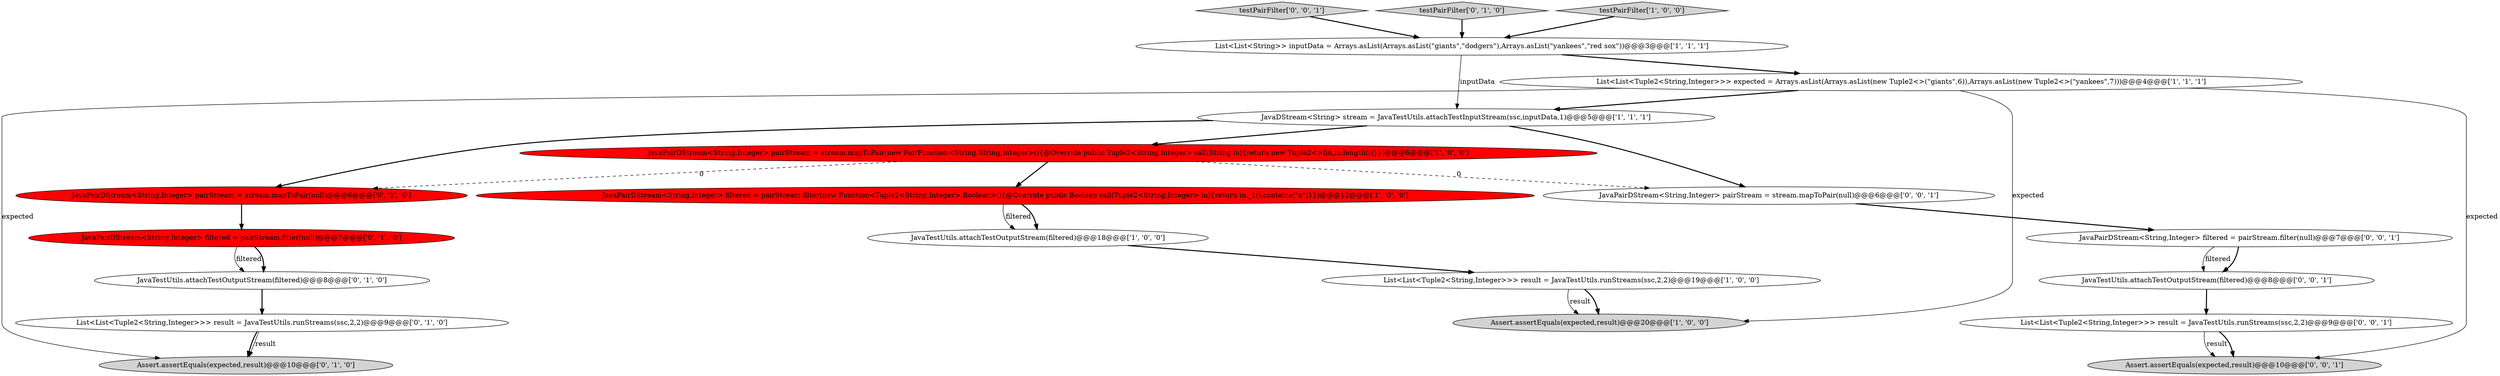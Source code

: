 digraph {
4 [style = filled, label = "List<List<String>> inputData = Arrays.asList(Arrays.asList(\"giants\",\"dodgers\"),Arrays.asList(\"yankees\",\"red sox\"))@@@3@@@['1', '1', '1']", fillcolor = white, shape = ellipse image = "AAA0AAABBB1BBB"];
12 [style = filled, label = "JavaPairDStream<String,Integer> pairStream = stream.mapToPair(null)@@@6@@@['0', '1', '0']", fillcolor = red, shape = ellipse image = "AAA1AAABBB2BBB"];
11 [style = filled, label = "Assert.assertEquals(expected,result)@@@10@@@['0', '1', '0']", fillcolor = lightgray, shape = ellipse image = "AAA0AAABBB2BBB"];
10 [style = filled, label = "List<List<Tuple2<String,Integer>>> result = JavaTestUtils.runStreams(ssc,2,2)@@@9@@@['0', '1', '0']", fillcolor = white, shape = ellipse image = "AAA0AAABBB2BBB"];
17 [style = filled, label = "JavaPairDStream<String,Integer> filtered = pairStream.filter(null)@@@7@@@['0', '0', '1']", fillcolor = white, shape = ellipse image = "AAA0AAABBB3BBB"];
13 [style = filled, label = "JavaTestUtils.attachTestOutputStream(filtered)@@@8@@@['0', '1', '0']", fillcolor = white, shape = ellipse image = "AAA0AAABBB2BBB"];
16 [style = filled, label = "testPairFilter['0', '0', '1']", fillcolor = lightgray, shape = diamond image = "AAA0AAABBB3BBB"];
9 [style = filled, label = "testPairFilter['0', '1', '0']", fillcolor = lightgray, shape = diamond image = "AAA0AAABBB2BBB"];
0 [style = filled, label = "JavaTestUtils.attachTestOutputStream(filtered)@@@18@@@['1', '0', '0']", fillcolor = white, shape = ellipse image = "AAA0AAABBB1BBB"];
8 [style = filled, label = "testPairFilter['1', '0', '0']", fillcolor = lightgray, shape = diamond image = "AAA0AAABBB1BBB"];
5 [style = filled, label = "Assert.assertEquals(expected,result)@@@20@@@['1', '0', '0']", fillcolor = lightgray, shape = ellipse image = "AAA0AAABBB1BBB"];
19 [style = filled, label = "JavaTestUtils.attachTestOutputStream(filtered)@@@8@@@['0', '0', '1']", fillcolor = white, shape = ellipse image = "AAA0AAABBB3BBB"];
15 [style = filled, label = "List<List<Tuple2<String,Integer>>> result = JavaTestUtils.runStreams(ssc,2,2)@@@9@@@['0', '0', '1']", fillcolor = white, shape = ellipse image = "AAA0AAABBB3BBB"];
7 [style = filled, label = "List<List<Tuple2<String,Integer>>> expected = Arrays.asList(Arrays.asList(new Tuple2<>(\"giants\",6)),Arrays.asList(new Tuple2<>(\"yankees\",7)))@@@4@@@['1', '1', '1']", fillcolor = white, shape = ellipse image = "AAA0AAABBB1BBB"];
2 [style = filled, label = "JavaDStream<String> stream = JavaTestUtils.attachTestInputStream(ssc,inputData,1)@@@5@@@['1', '1', '1']", fillcolor = white, shape = ellipse image = "AAA0AAABBB1BBB"];
18 [style = filled, label = "JavaPairDStream<String,Integer> pairStream = stream.mapToPair(null)@@@6@@@['0', '0', '1']", fillcolor = white, shape = ellipse image = "AAA0AAABBB3BBB"];
20 [style = filled, label = "Assert.assertEquals(expected,result)@@@10@@@['0', '0', '1']", fillcolor = lightgray, shape = ellipse image = "AAA0AAABBB3BBB"];
6 [style = filled, label = "JavaPairDStream<String,Integer> pairStream = stream.mapToPair(new PairFunction<String,String,Integer>(){@Override public Tuple2<String,Integer> call(String in){return new Tuple2<>(in,in.length())}})@@@6@@@['1', '0', '0']", fillcolor = red, shape = ellipse image = "AAA1AAABBB1BBB"];
1 [style = filled, label = "List<List<Tuple2<String,Integer>>> result = JavaTestUtils.runStreams(ssc,2,2)@@@19@@@['1', '0', '0']", fillcolor = white, shape = ellipse image = "AAA0AAABBB1BBB"];
3 [style = filled, label = "JavaPairDStream<String,Integer> filtered = pairStream.filter(new Function<Tuple2<String,Integer>,Boolean>(){@Override public Boolean call(Tuple2<String,Integer> in){return in._1().contains(\"a\")}})@@@12@@@['1', '0', '0']", fillcolor = red, shape = ellipse image = "AAA1AAABBB1BBB"];
14 [style = filled, label = "JavaPairDStream<String,Integer> filtered = pairStream.filter(null)@@@7@@@['0', '1', '0']", fillcolor = red, shape = ellipse image = "AAA1AAABBB2BBB"];
1->5 [style = bold, label=""];
13->10 [style = bold, label=""];
6->3 [style = bold, label=""];
7->11 [style = solid, label="expected"];
7->5 [style = solid, label="expected"];
2->6 [style = bold, label=""];
1->5 [style = solid, label="result"];
9->4 [style = bold, label=""];
18->17 [style = bold, label=""];
2->18 [style = bold, label=""];
14->13 [style = solid, label="filtered"];
7->20 [style = solid, label="expected"];
17->19 [style = bold, label=""];
3->0 [style = solid, label="filtered"];
4->7 [style = bold, label=""];
3->0 [style = bold, label=""];
2->12 [style = bold, label=""];
15->20 [style = solid, label="result"];
6->18 [style = dashed, label="0"];
6->12 [style = dashed, label="0"];
7->2 [style = bold, label=""];
0->1 [style = bold, label=""];
15->20 [style = bold, label=""];
17->19 [style = solid, label="filtered"];
12->14 [style = bold, label=""];
8->4 [style = bold, label=""];
14->13 [style = bold, label=""];
19->15 [style = bold, label=""];
16->4 [style = bold, label=""];
10->11 [style = solid, label="result"];
4->2 [style = solid, label="inputData"];
10->11 [style = bold, label=""];
}
